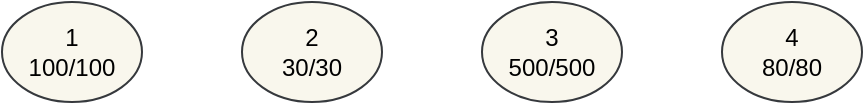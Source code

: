 <mxfile version="18.1.3" type="github">
  <diagram id="KEgm51hLiumPlPGKGr2v" name="第 1 页">
    <mxGraphModel dx="1422" dy="762" grid="1" gridSize="10" guides="1" tooltips="1" connect="1" arrows="1" fold="1" page="1" pageScale="1" pageWidth="1169" pageHeight="827" math="0" shadow="0">
      <root>
        <mxCell id="0" />
        <mxCell id="1" parent="0" />
        <mxCell id="BuNuY5LoOj_fhjRixEMa-2" value="1&lt;br&gt;100/100" style="ellipse;whiteSpace=wrap;html=1;fillColor=#f9f7ed;strokeColor=#36393d;" vertex="1" parent="1">
          <mxGeometry x="240" y="230" width="70" height="50" as="geometry" />
        </mxCell>
        <mxCell id="BuNuY5LoOj_fhjRixEMa-3" value="2&lt;br&gt;30/30" style="ellipse;whiteSpace=wrap;html=1;fillColor=#f9f7ed;strokeColor=#36393d;" vertex="1" parent="1">
          <mxGeometry x="360" y="230" width="70" height="50" as="geometry" />
        </mxCell>
        <mxCell id="BuNuY5LoOj_fhjRixEMa-4" value="3&lt;br&gt;500/500" style="ellipse;whiteSpace=wrap;html=1;fillColor=#f9f7ed;strokeColor=#36393d;" vertex="1" parent="1">
          <mxGeometry x="480" y="230" width="70" height="50" as="geometry" />
        </mxCell>
        <mxCell id="BuNuY5LoOj_fhjRixEMa-5" value="4&lt;br&gt;80/80" style="ellipse;whiteSpace=wrap;html=1;fillColor=#f9f7ed;strokeColor=#36393d;" vertex="1" parent="1">
          <mxGeometry x="600" y="230" width="70" height="50" as="geometry" />
        </mxCell>
      </root>
    </mxGraphModel>
  </diagram>
</mxfile>
